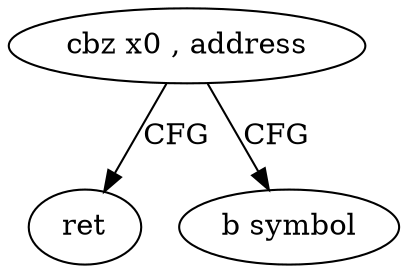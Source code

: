 digraph "func" {
"75308" [label = "cbz x0 , address" ]
"75316" [label = "ret" ]
"75312" [label = "b symbol" ]
"75308" -> "75316" [ label = "CFG" ]
"75308" -> "75312" [ label = "CFG" ]
}
